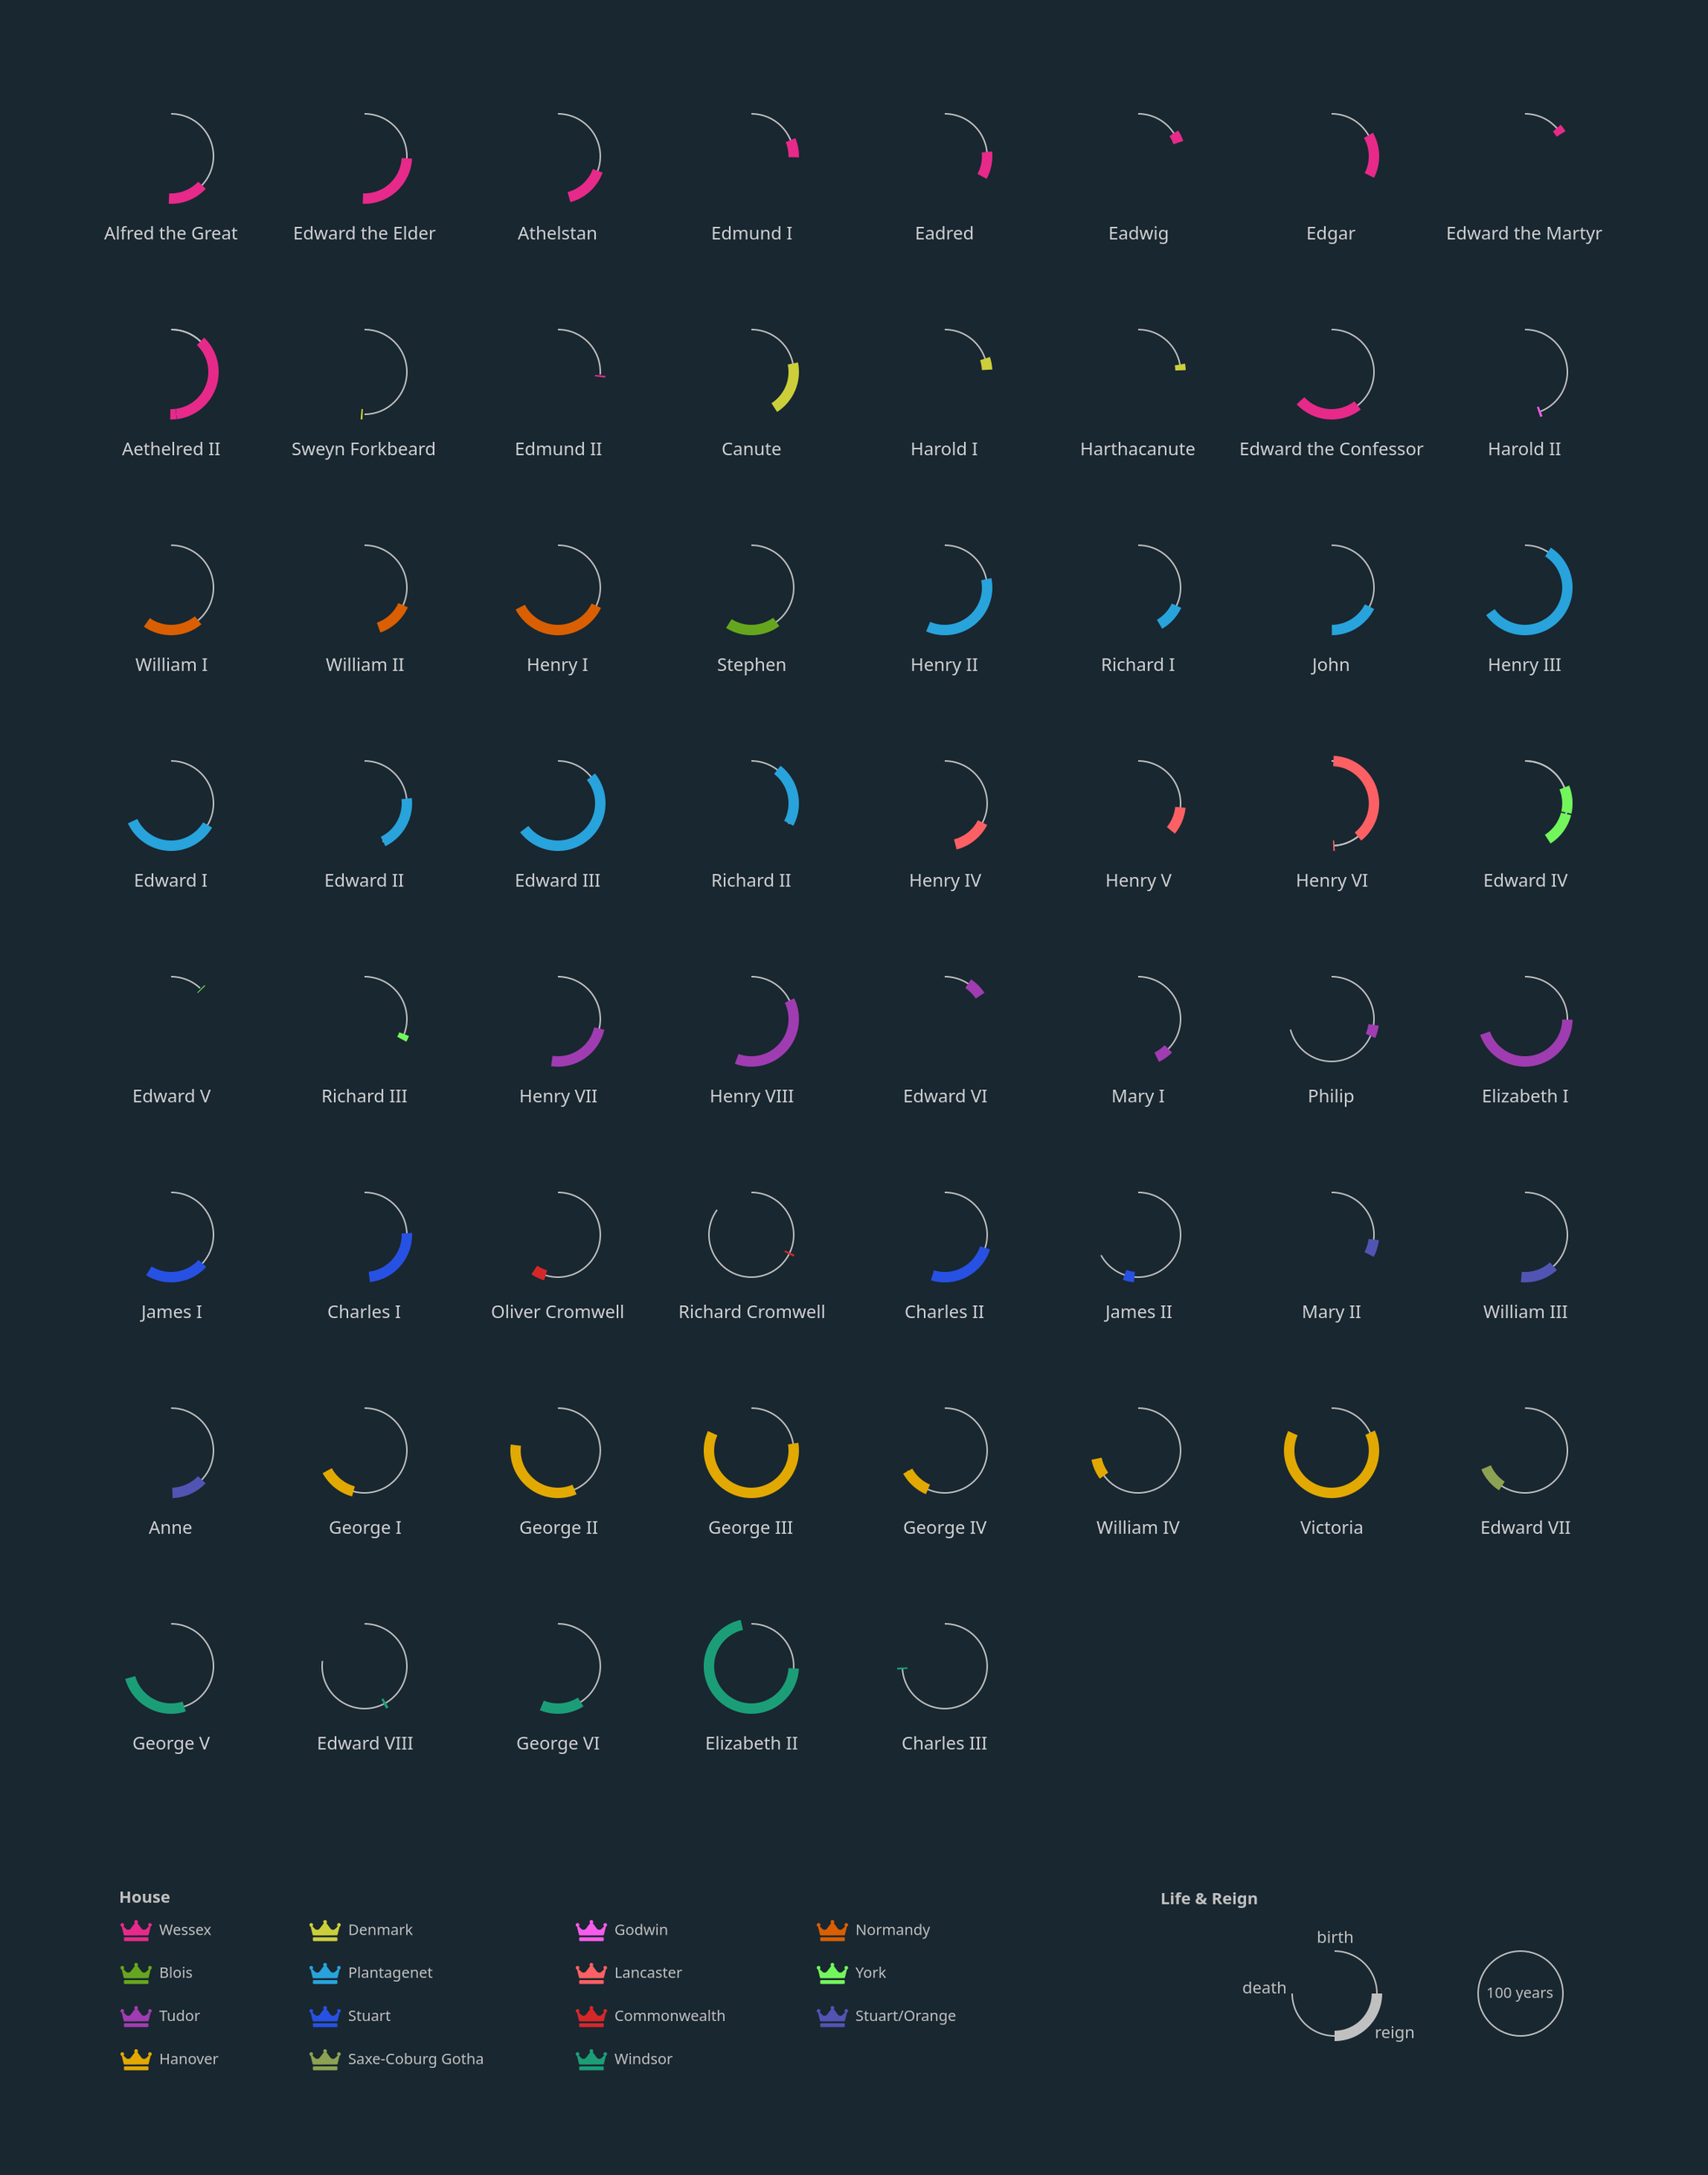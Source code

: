 {
  "$schema": "https://vega.github.io/schema/vega/v5.json",
  "description": "Dataviz by David Bacci: https://www.linkedin.com/in/davbacci/",
  "width": 900,
  "height": 800,
  "background": "#192730",
  "padding": {"bottom": 70, "left": 70, "right": 70, "top": 70},
  "autosize": "pad",
  "signals": [
    {"name": "facetWidth", "value": 70},
    {"name": "facetHeight", "value": 70},
    {"name": "legendX", "update": "0"},
    {"name": "legendY", "update": "1200"},
    {"name": "keyTitleX", "update": "700"},
    {"name": "keyTitleY", "update": "legendY+10"},
    {"name": "keyX", "update": "817"},
    {"name": "keyY", "update": "1270"},
    {"name": "lifeCircleColour", "update": "'silver'"},
    {"name": "legendLabelColour", "update": "'silver'"},
    {"name": "monarchLabelColour", "update": "'#d0d0d2'"}
  ],
  "data": [
    {
      "name": "table",
      "values": [
        {
          "House": "Wessex",
          "Name": "Alfred the Great",
          "Reign Start": "01/01/0886",
          "Reign End": "26/10/0899",
          "Reign Period": "13 years",
          "Birth": "01/01/0849",
          "Death": "26/10/0899",
          "Age": 50,
          "Notes": "Birth date is approximate",
          "Reign Start Age": 37,
          "Reign End Age": 50.8
        },
        {
          "House": "Wessex",
          "Name": "Edward the Elder",
          "Reign Start": "26/10/0899",
          "Reign End": "17/07/0924",
          "Reign Period": "24 years, 266 days",
          "Birth": "01/01/0874",
          "Death": "17/07/0924",
          "Age": 50,
          "Notes": "Birth date is approximate",
          "Reign Start Age": 25.8,
          "Reign End Age": 50.6
        },
        {
          "House": "Wessex",
          "Name": "Athelstan",
          "Reign Start": "17/07/0924",
          "Reign End": "27/10/0939",
          "Reign Period": "15 years",
          "Birth": "01/01/0894",
          "Death": "27/10/0939",
          "Age": 45,
          "Notes": "Birth date is approximate",
          "Reign Start Age": 30.6,
          "Reign End Age": 45.8
        },
        {
          "House": "Wessex",
          "Name": "Edmund I",
          "Reign Start": "27/10/0939",
          "Reign End": "26/05/0946",
          "Reign Period": "6 years, 212 days",
          "Birth": "01/01/0921",
          "Death": "26/05/0946",
          "Age": 25,
          "Notes": "Birth date is approximate",
          "Reign Start Age": 18.8,
          "Reign End Age": 25.4
        },
        {
          "House": "Wessex",
          "Name": "Eadred",
          "Reign Start": "26/05/0946",
          "Reign End": "23/11/0955",
          "Reign Period": "9 years, 182 days",
          "Birth": "01/01/0923",
          "Death": "23/11/0955",
          "Age": 32,
          "Notes": "Birth date is approximate",
          "Reign Start Age": 23.4,
          "Reign End Age": 32.9
        },
        {
          "House": "Wessex",
          "Name": "Eadwig",
          "Reign Start": "23/11/0955",
          "Reign End": "01/10/0959",
          "Reign Period": "3 years, 313 days",
          "Birth": "01/01/0940",
          "Death": "01/10/0959",
          "Age": 19,
          "Notes": "Birth date is approximate",
          "Reign Start Age": 15.9,
          "Reign End Age": 19.8
        },
        {
          "House": "Wessex",
          "Name": "Edgar",
          "Reign Start": "01/10/0959",
          "Reign End": "08/07/0975",
          "Reign Period": "15 years, 281 days",
          "Birth": "01/01/0943",
          "Death": "08/07/0975",
          "Age": 31,
          "Notes": "Birth date is approximate",
          "Reign Start Age": 16.8,
          "Reign End Age": 32.5
        },
        {
          "House": "Wessex",
          "Name": "Edward the Martyr",
          "Reign Start": "08/07/0975",
          "Reign End": "18/03/0978",
          "Reign Period": "2 years, 254 days",
          "Birth": "01/01/0962",
          "Death": "18/03/0978",
          "Age": 16,
          "Notes": "Birth date is approximate",
          "Reign Start Age": 13.5,
          "Reign End Age": 16.2
        },
        {
          "House": "Wessex",
          "Name": "Aethelred II",
          "Reign Start": "18/03/0978",
          "Reign End": "25/12/1013",
          "Reign Period": "35 years",
          "Birth": "01/01/0966",
          "Death": "23/04/1016",
          "Age": 48,
          "Notes": "Birth date is approximate",
          "Reign Start Age": 12.2,
          "Reign End Age": 48
        },
        {
          "House": "Denmark",
          "Name": "Sweyn Forkbeard",
          "Reign Start": "25/12/1013",
          "Reign End": "03/02/1014",
          "Reign Period": "0 years, 41 days",
          "Birth": "17/04/0963",
          "Death": "03/02/1014",
          "Age": 50,
          "Notes": "",
          "Reign Start Age": 50.7,
          "Reign End Age": 51.3
        },
        {
          "House": "Wessex",
          "Name": "Aethelred II",
          "Reign Start": "03/02/1014",
          "Reign End": "23/04/1016",
          "Reign Period": "2 years, 81 days",
          "Birth": "01/01/0966",
          "Death": "23/04/1016",
          "Age": 48,
          "Notes": "Birth date is approximate",
          "Reign Start Age": 48.1,
          "Reign End Age": 50.3
        },
        {
          "House": "Wessex",
          "Name": "Edmund II",
          "Reign Start": "23/04/1016",
          "Reign End": "30/11/1016",
          "Reign Period": "0 years, 222 days",
          "Birth": "01/01/0990",
          "Death": "30/11/1016",
          "Age": 26,
          "Notes": "Birth date is approximate",
          "Reign Start Age": 26.3,
          "Reign End Age": 26.9
        },
        {
          "House": "Denmark",
          "Name": "Canute",
          "Reign Start": "18/10/1016",
          "Reign End": "12/11/1035",
          "Reign Period": "19 years, 26 days",
          "Birth": "01/01/0995",
          "Death": "12/11/1035",
          "Age": 40,
          "Notes": "Birth date is approximate",
          "Reign Start Age": 21.8,
          "Reign End Age": 40.9
        },
        {
          "House": "Denmark",
          "Name": "Harold I",
          "Reign Start": "12/11/1035",
          "Reign End": "17/03/1040",
          "Reign Period": "4 years, 127 days",
          "Birth": "01/01/1016",
          "Death": "17/03/1040",
          "Age": 24,
          "Notes": "Birth date is approximate",
          "Reign Start Age": 19.9,
          "Reign End Age": 24.2
        },
        {
          "House": "Denmark",
          "Name": "Harthacanute",
          "Reign Start": "17/03/1040",
          "Reign End": "08/06/1042",
          "Reign Period": "2 years, 84 days",
          "Birth": "01/01/1018",
          "Death": "08/06/1042",
          "Age": 24,
          "Notes": "Birth date is approximate",
          "Reign Start Age": 22.2,
          "Reign End Age": 24.4
        },
        {
          "House": "Wessex",
          "Name": "Edward the Confessor",
          "Reign Start": "08/06/1042",
          "Reign End": "05/01/1066",
          "Reign Period": "23 years, 212 days",
          "Birth": "01/01/1003",
          "Death": "05/01/1066",
          "Age": 63,
          "Notes": "Birth date is approximate",
          "Reign Start Age": 39.5,
          "Reign End Age": 63.1
        },
        {
          "House": "Godwin",
          "Name": "Harold II",
          "Reign Start": "05/01/1066",
          "Reign End": "14/10/1066",
          "Reign Period": "0 years, 282 days",
          "Birth": "01/01/1022",
          "Death": "14/10/1066",
          "Age": 44,
          "Notes": "Birth date is approximate",
          "Reign Start Age": 44,
          "Reign End Age": 44.8
        },
        {
          "House": "Normandy",
          "Name": "William I",
          "Reign Start": "25/12/1066",
          "Reign End": "09/09/1087",
          "Reign Period": "20 years, 259 days",
          "Birth": "01/01/1028",
          "Death": "09/09/1087",
          "Age": 59,
          "Notes": "Birth date is approximate",
          "Reign Start Age": 39,
          "Reign End Age": 59.7
        },
        {
          "House": "Normandy",
          "Name": "William II",
          "Reign Start": "26/09/1087",
          "Reign End": "02/08/1100",
          "Reign Period": "12 years, 311 days",
          "Birth": "01/01/1056",
          "Death": "02/08/1100",
          "Age": 44,
          "Notes": "Birth date is approximate",
          "Reign Start Age": 31.8,
          "Reign End Age": 44.6
        },
        {
          "House": "Normandy",
          "Name": "Henry I",
          "Reign Start": "05/08/1100",
          "Reign End": "01/12/1135",
          "Reign Period": "35 years, 119 days",
          "Birth": "01/08/1068",
          "Death": "01/12/1135",
          "Age": 67,
          "Notes": "Birth date is approximate",
          "Reign Start Age": 32,
          "Reign End Age": 67.4
        },
        {
          "House": "Blois",
          "Name": "Stephen",
          "Reign Start": "22/12/1135",
          "Reign End": "25/10/1154",
          "Reign Period": "18 years, 308 days",
          "Birth": "01/01/1096",
          "Death": "25/10/1154",
          "Age": 58,
          "Notes": "Birth date is approximate",
          "Reign Start Age": 40,
          "Reign End Age": 58.9
        },
        {
          "House": "Plantagenet",
          "Name": "Henry II",
          "Reign Start": "19/12/1154",
          "Reign End": "06/07/1189",
          "Reign Period": "34 years, 200 days",
          "Birth": "05/03/1133",
          "Death": "06/07/1189",
          "Age": 56,
          "Notes": "",
          "Reign Start Age": 21.8,
          "Reign End Age": 56.4
        },
        {
          "House": "Plantagenet",
          "Name": "Richard I",
          "Reign Start": "03/09/1189",
          "Reign End": "06/04/1199",
          "Reign Period": "9 years, 216 days",
          "Birth": "08/09/1157",
          "Death": "06/04/1199",
          "Age": 41,
          "Notes": "",
          "Reign Start Age": 32,
          "Reign End Age": 41.6
        },
        {
          "House": "Plantagenet",
          "Name": "John",
          "Reign Start": "27/05/1199",
          "Reign End": "19/10/1216",
          "Reign Period": "17 years, 146 days",
          "Birth": "24/12/1166",
          "Death": "19/10/1216",
          "Age": 49,
          "Notes": "",
          "Reign Start Age": 32.4,
          "Reign End Age": 49.9
        },
        {
          "House": "Plantagenet",
          "Name": "Henry III",
          "Reign Start": "28/10/1216",
          "Reign End": "16/11/1272",
          "Reign Period": "56 years, 20 days",
          "Birth": "01/10/1207",
          "Death": "16/11/1272",
          "Age": 65,
          "Notes": "",
          "Reign Start Age": 9.1,
          "Reign End Age": 65.2
        },
        {
          "House": "Plantagenet",
          "Name": "Edward I",
          "Reign Start": "20/11/1272",
          "Reign End": "07/07/1307",
          "Reign Period": "34 years, 230 days",
          "Birth": "17/06/1239",
          "Death": "07/07/1307",
          "Age": 68,
          "Notes": "",
          "Reign Start Age": 33.5,
          "Reign End Age": 68.1
        },
        {
          "House": "Plantagenet",
          "Name": "Edward II",
          "Reign Start": "08/07/1307",
          "Reign End": "20/01/1327",
          "Reign Period": "19 years, 197 days",
          "Birth": "25/04/1284",
          "Death": "21/09/1327",
          "Age": 43,
          "Notes": "",
          "Reign Start Age": 23.2,
          "Reign End Age": 42.8
        },
        {
          "House": "Plantagenet",
          "Name": "Edward III",
          "Reign Start": "25/01/1327",
          "Reign End": "21/06/1377",
          "Reign Period": "50 years, 148 days",
          "Birth": "13/11/1312",
          "Death": "21/06/1377",
          "Age": 64,
          "Notes": "",
          "Reign Start Age": 14.2,
          "Reign End Age": 64.6
        },
        {
          "House": "Plantagenet",
          "Name": "Richard II",
          "Reign Start": "22/06/1377",
          "Reign End": "29/09/1399",
          "Reign Period": "22 years, 100 days",
          "Birth": "06/01/1367",
          "Death": "14/02/1400",
          "Age": 33,
          "Notes": "",
          "Reign Start Age": 10.5,
          "Reign End Age": 32.8
        },
        {
          "House": "Lancaster",
          "Name": "Henry IV",
          "Reign Start": "30/09/1399",
          "Reign End": "20/03/1413",
          "Reign Period": "13 years, 172 days",
          "Birth": "01/04/1367",
          "Death": "20/03/1413",
          "Age": 45,
          "Notes": "Birth date is approximate",
          "Reign Start Age": 32.5,
          "Reign End Age": 46
        },
        {
          "House": "Lancaster",
          "Name": "Henry V",
          "Reign Start": "21/03/1413",
          "Reign End": "31/08/1422",
          "Reign Period": "9 years, 164 days",
          "Birth": "16/09/1386",
          "Death": "31/08/1422",
          "Age": 35,
          "Notes": "",
          "Reign Start Age": 26.5,
          "Reign End Age": 36
        },
        {
          "House": "Lancaster",
          "Name": "Henry VI",
          "Reign Start": "01/09/1422",
          "Reign End": "04/03/1461",
          "Reign Period": "38 years, 185 days",
          "Birth": "06/12/1421",
          "Death": "21/05/1471",
          "Age": 49,
          "Notes": "",
          "Reign Start Age": 0.7,
          "Reign End Age": 39.3
        },
        {
          "House": "York",
          "Name": "Edward IV",
          "Reign Start": "04/03/1461",
          "Reign End": "03/10/1470",
          "Reign Period": "9 years, 214 days",
          "Birth": "28/04/1442",
          "Death": "09/04/1483",
          "Age": 40,
          "Notes": "",
          "Reign Start Age": 18.9,
          "Reign End Age": 28.5
        },
        {
          "House": "Lancaster",
          "Name": "Henry VI",
          "Reign Start": "03/10/1470",
          "Reign End": "11/04/1471",
          "Reign Period": "0 years. 191 days",
          "Birth": "06/12/1421",
          "Death": "21/05/1471",
          "Age": 49,
          "Notes": "",
          "Reign Start Age": 48.9,
          "Reign End Age": 49.4
        },
        {
          "House": "York",
          "Name": "Edward IV",
          "Reign Start": "11/04/1471",
          "Reign End": "09/04/1483",
          "Reign Period": "11 years, 364 days",
          "Birth": "28/04/1442",
          "Death": "09/04/1483",
          "Age": 40,
          "Notes": "",
          "Reign Start Age": 29,
          "Reign End Age": 41
        },
        {
          "House": "York",
          "Name": "Edward V",
          "Reign Start": "09/04/1483",
          "Reign End": "25/06/1483",
          "Reign Period": "0 years, 78 days",
          "Birth": "02/11/1470",
          "Death": "01/01/1483",
          "Age": 12,
          "Notes": "Death date is approximate",
          "Reign Start Age": 12.4,
          "Reign End Age": 12.7
        },
        {
          "House": "York",
          "Name": "Richard III",
          "Reign Start": "26/06/1483",
          "Reign End": "22/08/1485",
          "Reign Period": "2 years, 58 days",
          "Birth": "02/10/1452",
          "Death": "22/08/1485",
          "Age": 32,
          "Notes": "",
          "Reign Start Age": 30.8,
          "Reign End Age": 32.9
        },
        {
          "House": "Tudor",
          "Name": "Henry VII",
          "Reign Start": "22/08/1485",
          "Reign End": "21/04/1509",
          "Reign Period": "23 years, 243 days",
          "Birth": "28/01/1457",
          "Death": "21/04/1509",
          "Age": 52,
          "Notes": "",
          "Reign Start Age": 28.6,
          "Reign End Age": 52.3
        },
        {
          "House": "Tudor",
          "Name": "Henry VIII",
          "Reign Start": "22/04/1509",
          "Reign End": "28/01/1547",
          "Reign Period": "37 years, 282 days",
          "Birth": "29/06/1491",
          "Death": "28/01/1547",
          "Age": 55,
          "Notes": "",
          "Reign Start Age": 17.8,
          "Reign End Age": 55.6
        },
        {
          "House": "Tudor",
          "Name": "Edward VI",
          "Reign Start": "28/01/1547",
          "Reign End": "06/07/1553",
          "Reign Period": "6 years, 160 days",
          "Birth": "12/10/1537",
          "Death": "06/07/1553",
          "Age": 15,
          "Notes": "",
          "Reign Start Age": 9.3,
          "Reign End Age": 15.7
        },
        {
          "House": "Tudor",
          "Name": "Mary I",
          "Reign Start": "19/07/1553",
          "Reign End": "17/11/1558",
          "Reign Period": "5 years, 122 days",
          "Birth": "18/02/1516",
          "Death": "17/11/1558",
          "Age": 42,
          "Notes": "",
          "Reign Start Age": 37.4,
          "Reign End Age": 42.8
        },
        {
          "House": "Tudor",
          "Name": "Philip",
          "Reign Start": "25/07/1554",
          "Reign End": "17/11/1558",
          "Reign Period": "4 years, 116 days",
          "Birth": "21/05/1527",
          "Death": "13/09/1598",
          "Age": 71,
          "Notes": "",
          "Reign Start Age": 27.2,
          "Reign End Age": 31.5
        },
        {
          "House": "Tudor",
          "Name": "Elizabeth I",
          "Reign Start": "17/11/1558",
          "Reign End": "24/03/1603",
          "Reign Period": "44 years, 128 days",
          "Birth": "07/09/1533",
          "Death": "24/03/1603",
          "Age": 69,
          "Notes": "",
          "Reign Start Age": 25.2,
          "Reign End Age": 69.6
        },
        {
          "House": "Stuart",
          "Name": "James I",
          "Reign Start": "24/03/1603",
          "Reign End": "27/03/1625",
          "Reign Period": "22 years, 4 days",
          "Birth": "19/06/1566",
          "Death": "27/03/1625",
          "Age": 58,
          "Notes": "",
          "Reign Start Age": 36.8,
          "Reign End Age": 58.8
        },
        {
          "House": "Stuart",
          "Name": "Charles I",
          "Reign Start": "27/03/1625",
          "Reign End": "30/01/1649",
          "Reign Period": "23 years, 310 days",
          "Birth": "19/11/1600",
          "Death": "30/01/1649",
          "Age": 48,
          "Notes": "",
          "Reign Start Age": 24.4,
          "Reign End Age": 48.2
        },
        {
          "House": "Commonwealth",
          "Name": "Oliver Cromwell",
          "Reign Start": "16/12/1653",
          "Reign End": "03/09/1658",
          "Reign Period": "4 years, 262 days",
          "Birth": "25/04/1599",
          "Death": "03/09/1658",
          "Age": 59,
          "Notes": "",
          "Reign Start Age": 54.7,
          "Reign End Age": 59.4
        },
        {
          "House": "Commonwealth",
          "Name": "Richard Cromwell",
          "Reign Start": "03/09/1658",
          "Reign End": "07/05/1659",
          "Reign Period": "0 years, 247 days",
          "Birth": "04/10/1626",
          "Death": "12/07/1712",
          "Age": 85,
          "Notes": "",
          "Reign Start Age": 31.9,
          "Reign End Age": 32.6
        },
        {
          "House": "Stuart",
          "Name": "Charles II",
          "Reign Start": "29/05/1660",
          "Reign End": "06/02/1685",
          "Reign Period": "24 years, 254 days",
          "Birth": "29/05/1630",
          "Death": "06/02/1685",
          "Age": 54,
          "Notes": "",
          "Reign Start Age": 30,
          "Reign End Age": 54.7
        },
        {
          "House": "Stuart",
          "Name": "James II",
          "Reign Start": "06/02/1685",
          "Reign End": "23/12/1688",
          "Reign Period": "3 years, 321 days",
          "Birth": "14/10/1633",
          "Death": "16/09/1701",
          "Age": 67,
          "Notes": "",
          "Reign Start Age": 51.4,
          "Reign End Age": 55.2
        },
        {
          "House": "Stuart/Orange",
          "Name": "Mary II",
          "Reign Start": "13/02/1689",
          "Reign End": "28/12/1694",
          "Reign Period": "5 years, 319 days",
          "Birth": "30/04/1662",
          "Death": "28/12/1694",
          "Age": 32,
          "Notes": "",
          "Reign Start Age": 26.8,
          "Reign End Age": 32.7
        },
        {
          "House": "Stuart/Orange",
          "Name": "William III",
          "Reign Start": "13/02/1689",
          "Reign End": "08/03/1702",
          "Reign Period": "13 years, 24 days",
          "Birth": "04/11/1650",
          "Death": "08/03/1702",
          "Age": 51,
          "Notes": "",
          "Reign Start Age": 38.3,
          "Reign End Age": 51.4
        },
        {
          "House": "Stuart/Orange",
          "Name": "Anne",
          "Reign Start": "08/03/1702",
          "Reign End": "01/08/1714",
          "Reign Period": "12 years, 147 days",
          "Birth": "06/02/1665",
          "Death": "01/08/1714",
          "Age": 49,
          "Notes": "",
          "Reign Start Age": 37.1,
          "Reign End Age": 49.5
        },
        {
          "House": "Hanover ",
          "Name": "George I",
          "Reign Start": "01/08/1714",
          "Reign End": "11/06/1727",
          "Reign Period": "12 years, 315 days",
          "Birth": "28/05/1660",
          "Death": "11/06/1727",
          "Age": 67,
          "Notes": "",
          "Reign Start Age": 54.2,
          "Reign End Age": 67.1
        },
        {
          "House": "Hanover ",
          "Name": "George II",
          "Reign Start": "11/06/1727",
          "Reign End": "25/10/1760",
          "Reign Period": "33 years, 126 days",
          "Birth": "30/10/1683",
          "Death": "25/10/1760",
          "Age": 76,
          "Notes": "",
          "Reign Start Age": 43.6,
          "Reign End Age": 77
        },
        {
          "House": "Hanover ",
          "Name": "George III",
          "Reign Start": "25/10/1760",
          "Reign End": "29/01/1820",
          "Reign Period": "59 years, 97 days",
          "Birth": "24/05/1738",
          "Death": "29/01/1820",
          "Age": 81,
          "Notes": "",
          "Reign Start Age": 22.4,
          "Reign End Age": 81.7
        },
        {
          "House": "Hanover ",
          "Name": "George IV",
          "Reign Start": "29/01/1820",
          "Reign End": "26/06/1830",
          "Reign Period": "10 years, 149 days",
          "Birth": "12/08/1763",
          "Death": "26/06/1830",
          "Age": 67,
          "Notes": "",
          "Reign Start Age": 56.5,
          "Reign End Age": 66.9
        },
        {
          "House": "Hanover ",
          "Name": "William IV",
          "Reign Start": "26/06/1830",
          "Reign End": "20/06/1837",
          "Reign Period": "6 years, 360 days",
          "Birth": "21/08/1765",
          "Death": "20/06/1837",
          "Age": 71,
          "Notes": "",
          "Reign Start Age": 64.9,
          "Reign End Age": 71.9
        },
        {
          "House": "Hanover ",
          "Name": "Victoria",
          "Reign Start": "20/06/1837",
          "Reign End": "22/01/1901",
          "Reign Period": "63 years, 217 days",
          "Birth": "24/05/1819",
          "Death": "22/01/1901",
          "Age": 81,
          "Notes": "",
          "Reign Start Age": 18.1,
          "Reign End Age": 81.7
        },
        {
          "House": "Saxe-Coburg Gotha",
          "Name": "Edward VII",
          "Reign Start": "22/01/1901",
          "Reign End": "06/05/1910",
          "Reign Period": "9 years, 105 days",
          "Birth": "09/11/1841",
          "Death": "06/05/1910",
          "Age": 68,
          "Notes": "",
          "Reign Start Age": 59.2,
          "Reign End Age": 68.5
        },
        {
          "House": "Windsor",
          "Name": "George V",
          "Reign Start": "06/05/1910",
          "Reign End": "20/01/1936",
          "Reign Period": "25 years, 260 days",
          "Birth": "03/06/1865",
          "Death": "20/01/1936",
          "Age": 70,
          "Notes": "",
          "Reign Start Age": 45,
          "Reign End Age": 70.7
        },
        {
          "House": "Windsor",
          "Name": "Edward VIII",
          "Reign Start": "20/01/1936",
          "Reign End": "11/12/1936",
          "Reign Period": "0 years, 327 days",
          "Birth": "23/06/1894",
          "Death": "28/05/1972",
          "Age": 77,
          "Notes": "",
          "Reign Start Age": 41.6,
          "Reign End Age": 42.5
        },
        {
          "House": "Windsor",
          "Name": "George VI",
          "Reign Start": "11/12/1936",
          "Reign End": "06/02/1952",
          "Reign Period": "15 years, 58 days",
          "Birth": "14/12/1895",
          "Death": "06/02/1952",
          "Age": 56,
          "Notes": "",
          "Reign Start Age": 41,
          "Reign End Age": 56.2
        },
        {
          "House": "Windsor",
          "Name": "Elizabeth II",
          "Reign Start": "06/02/1952",
          "Reign End": "08/09/2022",
          "Reign Period": "70 years, 215 days",
          "Birth": "21/04/1926",
          "Death": "08/09/2022",
          "Age": 96,
          "Notes": "",
          "Reign Start Age": 25.8,
          "Reign End Age": 96.4
        },
        {
          "House": "Windsor",
          "Name": "Charles III",
          "Reign Start": "08/09/2022",
          "Reign End": "",
          "Reign Period": "221 days",
          "Birth": "14/11/1948",
          "Death": "",
          "Age": 74,
          "Notes": "",
          "Reign Start Age": 73.9,
          "Reign End Age": 74.5
        }
      ]
    }
  ],
  "legends": [
    {
      "fill": "color",
      "title": "House",
      "direction": "horizontal",
      "titleColor": {"signal": "legendLabelColour"},
      "labelColor": {"signal": "legendLabelColour"},
      "orient": "none",
      "legendY": {"signal": "legendY"},
      "legendX": {"signal": "legendX"},
      "padding": 0,
      "columns": 4,
      "offset": 110,
      "rowPadding": 10,
      "columnPadding": 60,
      "strokeColor": "",
      "encode": {
        "symbols": {
          "enter": {
            "shape": {
              "value": "m -0.01332636,-0.63421406 c -0.0558846,0.005699 -0.0990523,0.0530842 -0.0990523,0.11048006 0,0.0306255 0.0141754,0.0599157 0.0343008,0.0800062 l -0.2400122,0.31620306 c -0.0371009,0.0491761 -0.0944205,0.080006 -0.15619691,0.080006 -0.0522679,0 -0.10415657,-0.0238589 -0.14095991,-0.0609539 l -0.14476916,-0.1447691 c 0.024734,-0.0203588 0.0380926,-0.0531429 0.0380926,-0.0876245 0,-0.0612223 -0.0492344,-0.11048008 -0.11048004,-0.11048008 -0.0612222,0 -0.11048,0.0492347 -0.11048,0.11048008 0,0.0496428 0.0312088,0.0924954 0.0761967,0.10667078 -3.3892e-4,0.005323 0.002469,0.009859 0.003809,0.0152254 l 0.11428929,0.46859077 c 0.005891,0.0235672 0.0290508,0.0380925 0.0533179,0.0380925 h 0.69717481 l 0.69717459,-0.003809 c 0.0241506,-1.2834e-4 0.0474843,-0.014642 0.0533179,-0.0380925 L 0.86668648,-0.21897 c 0.0013,-0.005244 2.829e-4,-0.0100336 0,-0.0152254 0.043167,-0.0152254 0.076197,-0.0583813 0.076197,-0.10667078 0,-0.0612165 -0.049293,-0.11048001 -0.11048,-0.11048001 -0.061216,0 -0.11048002,0.0492347 -0.11048002,0.11048001 0,0.0348842 0.0166254,0.067254 0.0418843,0.0876245 l -0.14857835,0.14476919 c -0.0372759,0.0372758 -0.088237,0.0609539 -0.14095991,0.0609539 -0.0619514,0 -0.11911941,-0.0303924 -0.15619692,-0.080006 L 0.08186941,-0.44753726 c 0.0190171,-0.0199507 0.0304508,-0.0464928 0.0304508,-0.0761971 0,-0.0612222 -0.0530845,-0.11048006 -0.11428929,-0.11048006 -0.003826,0 -0.0077,-3.7975e-4 -0.0114336,0 z m -0.67812599,1.03623851 c -0.0240922,0.004928 -0.0418843,0.0277673 -0.0418843,0.0533179 v 0.12572284 c 0,0.029167 0.0241506,0.053318 0.0533179,0.053318 h 1.36768093 c 0.0291674,-10e-8 0.0533179,-0.0241507 0.0533179,-0.053318 V 0.45534234 c 0,-0.0292257 -0.0241506,-0.0533179 -0.0533179,-0.0533179 h -1.36768151 c -0.00365,0 -0.007992,-7.0469e-4 -0.011433,10e-9 z"
            },
            "strokeWidth": {"value": 0},
            "size": {"value": 500}
          }
        }
      }
    }
  ],
  "scales": [
    {
      "name": "color",
      "type": "ordinal",
      "domain": {"data": "table", "field": "House"},
      "range": [
        "#e7298a",
        "#cccf3a",
        "#f65beb",
        "#d95f02",
        "#66a61e",
        "#28a3dc",
        "#fc6064",
        "#73f65c",
        "#9f3cb1",
        "#2751e3",
        "#d62728",
        "#5154b3",
        "#e2a902",
        "#8ca252",
        "#1b9e77"
      ]
    }
  ],
  "marks": [
    {
      "type": "group",
      "style": "cell",
      "layout": {
        "columns": 8,
        "padding": {"row": 75, "column": 60},
        "align": "all",
        "bounds": "flush",
        "center": true
      },
      "marks": [
        {
          "type": "group",
          "style": "cell",
          "name": "monarchs",
          "from": {
            "facet": {"data": "table", "name": "facet", "groupby": ["Name"]}
          },
          "sort": {"field": "datum.index", "order": "ascending"},
          "title": {
            "text": {"signal": "parent.Name"},
            "color": {
              "signal": "monarchLabelColour"
            },
            "fontSize": 12,
            "fontWeight": "400",
            "dy": 8,
            "orient": "bottom",
            "lineHeight": 0,
            "align": "center",
            "anchor": "middle"
          },
          "encode": {
            "update": {
              "width": {"signal": "facetWidth"},
              "height": {"signal": "facetHeight"}
            }
          },
          "marks": [
            {
              "type": "arc",
              "name": "life",
              "from": {"data": "facet"},
              "encode": {
                "enter": {},
                "update": {
                  "fill": {"signal": "lifeCircleColour"},
                  "x": {"signal": "item.mark.group.width/2"},
                  "y": {"signal": "item.mark.group.height/2"},
                  "startAngle": {"value": 0},
                  "endAngle": {"signal": "(2*PI/100)*datum.Age"},
                  "innerRadius": {"signal": "28"},
                  "outerRadius": {"signal": "29"},
                  "tooltip": {"signal": "item"}
                }
              }
            },
            {
              "type": "arc",
              "name": "reign",
              "from": {"data": "facet"},
              "encode": {
                "enter": {},
                "update": {
                  "fill": {"field": "House", "scale": "color"},
                  "x": {"signal": "item.mark.group.width/2"},
                  "y": {"signal": "item.mark.group.height/2"},
                  "startAngle": {
                    "signal": "(2*PI/100)*datum['Reign Start Age']"
                  },
                  "endAngle": {"signal": "(2*PI/100)*datum['Reign End Age']"},
                  "innerRadius": {"signal": "25"},
                  "outerRadius": {"signal": "32"},
                  "tooltip": {"signal": "item"}
                }
              }
            }
          ]
        }
      ]
    },
    {
      "type": "text",
      "name": "keyTitle",
      "encode": {
        "enter": {},
        "update": {
          "fill": {"signal": "legendLabelColour"},
          "text": {"value": "Life & Reign"}, "fontWeight":{"value": "bold"},"fontSize":{"value": 11},
          "x": {"signal": "keyTitleX"},
          "y": {"signal": "keyTitleY"}
        }
      }
    },
    {
      "type": "arc",
      "name": "key",
      "data": [{}],
      "encode": {
        "enter": {},
        "update": {
          "fill": {"signal": "lifeCircleColour"},
          "x": {"signal": "keyX "},
          "y": {"signal": "keyY "},
          "startAngle": {"value": 0},
          "endAngle": {"signal": "(2*PI/100)*75"},
          "innerRadius": {"signal": "28"},
          "outerRadius": {"signal": "29"},
          "tooltip": {"signal": "item"}
        }
      }
    },
    {
      "type": "arc",
      "name": "key2",
      "data": [{}],
      "encode": {
        "enter": {},
        "update": {
          "fill": {"signal": "lifeCircleColour"},
          "x": {"signal": "keyX"},
          "y": {"signal": "keyY"},
          "startAngle": {"signal": "(2*PI/100)*25"},
          "endAngle": {"signal": "(2*PI/100)*50"},
          "innerRadius": {"signal": "25"},
          "outerRadius": {"signal": "32"},
          "tooltip": {"signal": "item"}
        }
      }
    },
    {
      "type": "text",
      "name": "birth",
      "from": {"data": "key2"},
      "encode": {
        "enter": {},
        "update": {
          "fill": {"signal": "legendLabelColour"},
          "text": {"value": "birth"}, "fontSize":{"value": 11},
          "align": {"value": "center"},
          "x": {"signal": "datum.x"},
          "y": {"signal": "datum.y-datum.outerRadius - 2"}
        }
      }
    },
    {
      "type": "text",
      "name": "death",
      "from": {"data": "key2"},
      "encode": {
        "enter": {},
        "update": {
          "fill": {"signal": "legendLabelColour"},
          "text": {"value": "death"},"fontSize":{"value": 11},
          "align": {"value": "right"},
          "x": {"signal": "datum.x-datum.outerRadius"},
          "y": {"signal": "datum.y"}
        }
      }
    },
    {
      "type": "text",
      "name": "reign",
      "from": {"data": "key2"},
      "encode": {
        "enter": {},
        "update": {
          "fill": {"signal": "legendLabelColour"},
          "text": {"value": "reign"},"fontSize":{"value": 11},
          "align": {"value": "left"},
          "x": {"signal": "datum.x+27"},
          "y": {"signal": "datum.y+30"}
        }
      }
    },
    {
      "type": "arc",
      "name": "key3",
      "data": [{}],
      "encode": {
        "enter": {},
        "update": {
          "fill": {"signal": "lifeCircleColour"},
          "x": {"signal": "keyX +125"},
          "y": {"signal": "keyY "},
          "startAngle": {"value": 0},
          "endAngle": {"signal": "2*PI"},
          "innerRadius": {"signal": "28"},
          "outerRadius": {"signal": "29"},
          "tooltip": {"signal": "item"}
        }
      }
    },
    {
      "type": "text",
      "name": "life",
      "from": {"data": "key3"},
      "encode": {
        "enter": {},
        "update": {
          "fill": {"signal": "legendLabelColour"},
          "text": {"value": "100 years"},"fontSize":{"value": 10},
          "align": {"value": "center"},
          "baseline": {"value": "middle"},
          "x": {"signal": "datum.x"},
          "y": {"signal": "datum.y"}
        }
      }
    }
  ],
  "config": {
    "view": {"stroke": "red"},
    "style": {"col": {"fontSize": 11}, "cell": {"strokeWidth": {"signal": "0"}}}
  }
}
